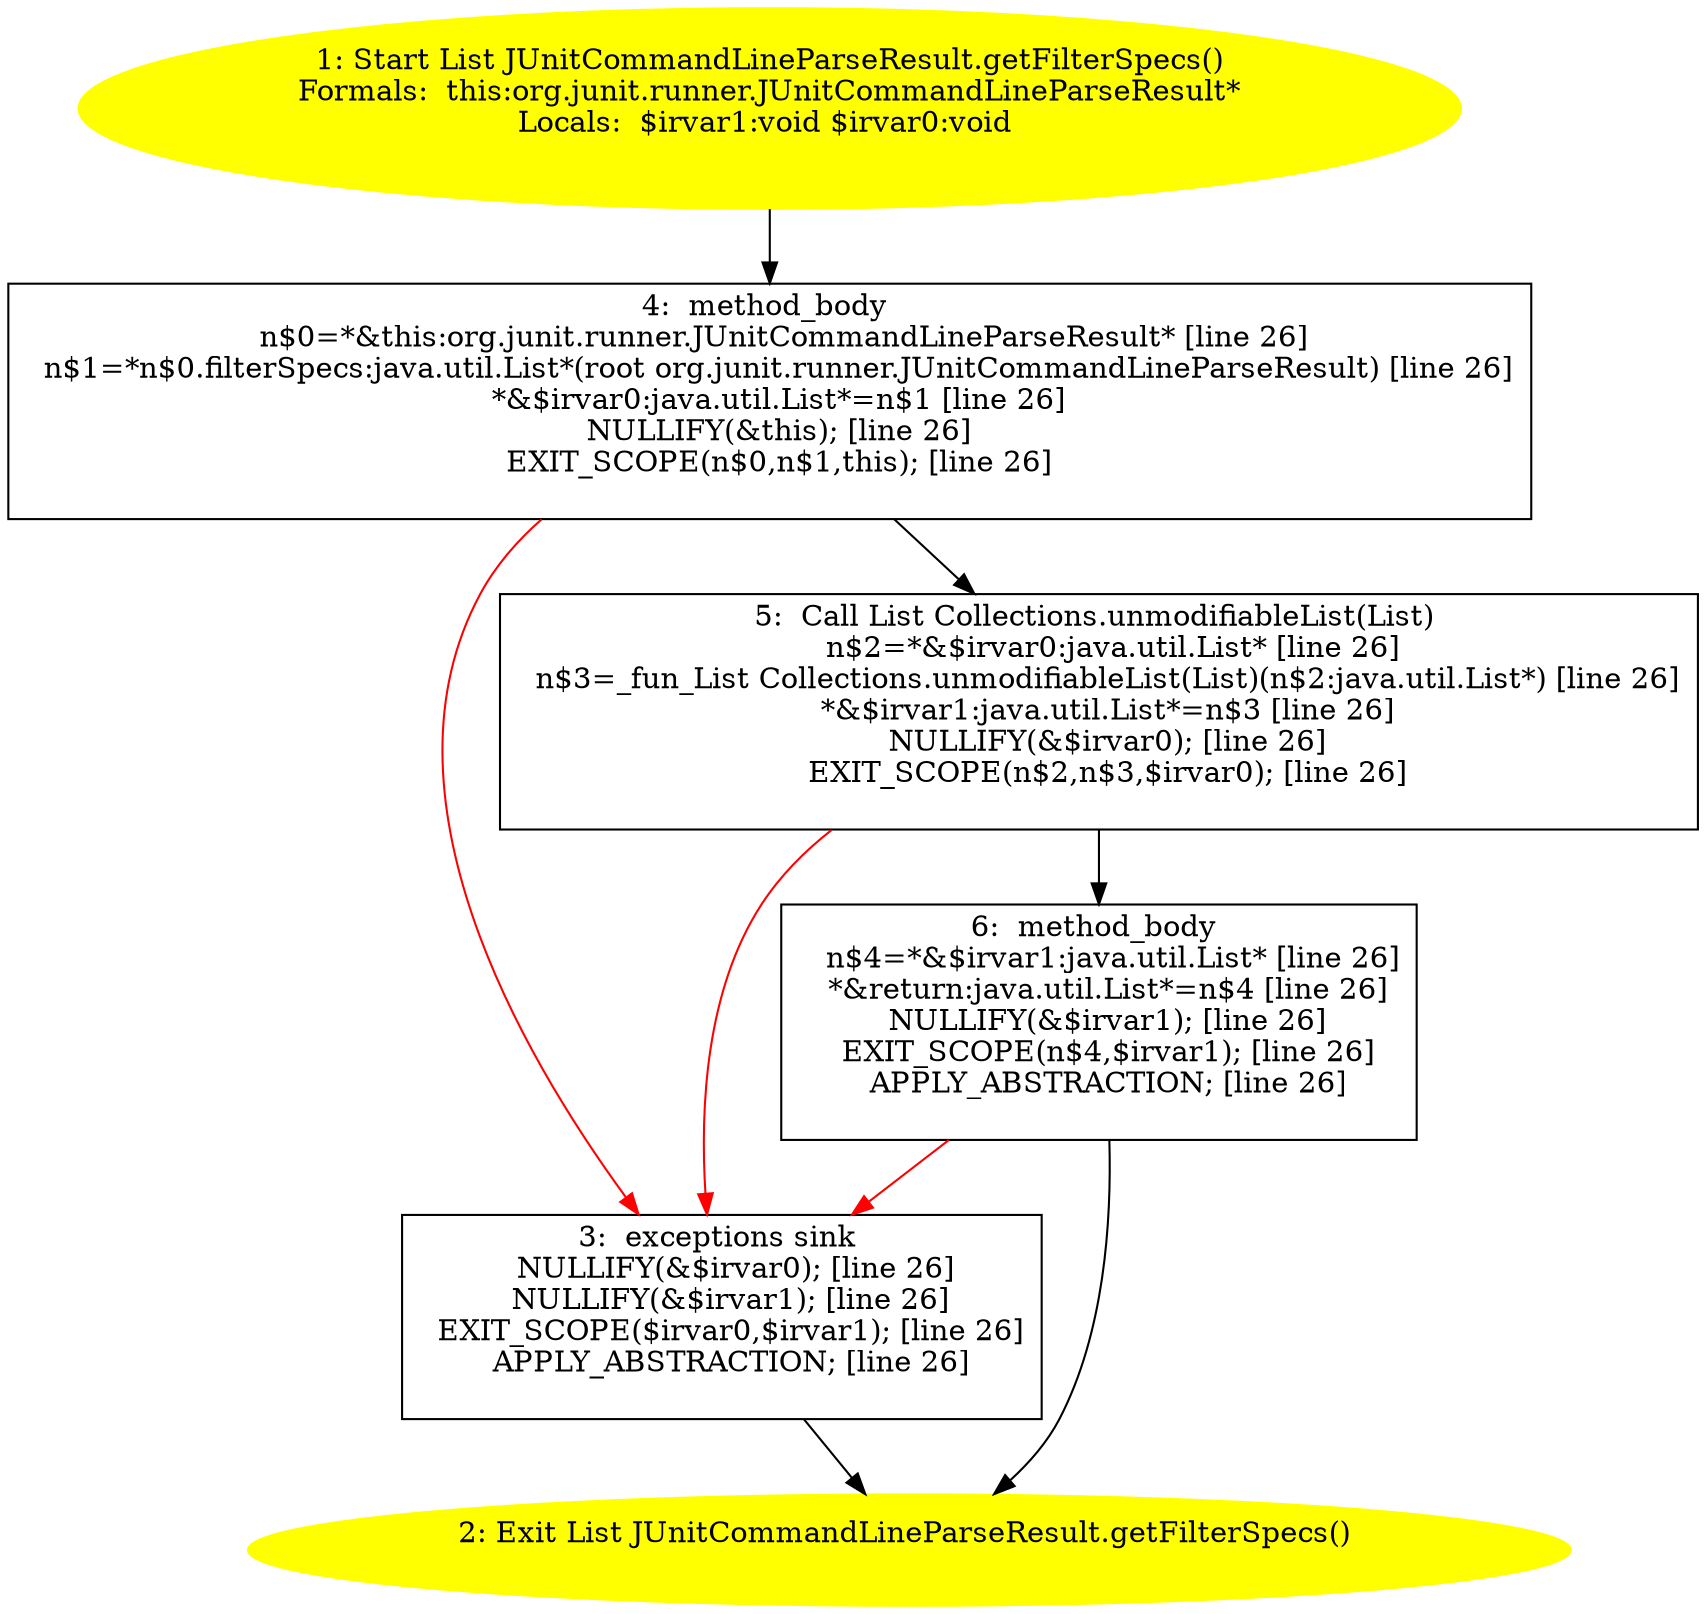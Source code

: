 /* @generated */
digraph cfg {
"org.junit.runner.JUnitCommandLineParseResult.getFilterSpecs():java.util.List.091b7836b9d2cbda854878725a26eca3_1" [label="1: Start List JUnitCommandLineParseResult.getFilterSpecs()\nFormals:  this:org.junit.runner.JUnitCommandLineParseResult*\nLocals:  $irvar1:void $irvar0:void \n  " color=yellow style=filled]
	

	 "org.junit.runner.JUnitCommandLineParseResult.getFilterSpecs():java.util.List.091b7836b9d2cbda854878725a26eca3_1" -> "org.junit.runner.JUnitCommandLineParseResult.getFilterSpecs():java.util.List.091b7836b9d2cbda854878725a26eca3_4" ;
"org.junit.runner.JUnitCommandLineParseResult.getFilterSpecs():java.util.List.091b7836b9d2cbda854878725a26eca3_2" [label="2: Exit List JUnitCommandLineParseResult.getFilterSpecs() \n  " color=yellow style=filled]
	

"org.junit.runner.JUnitCommandLineParseResult.getFilterSpecs():java.util.List.091b7836b9d2cbda854878725a26eca3_3" [label="3:  exceptions sink \n   NULLIFY(&$irvar0); [line 26]\n  NULLIFY(&$irvar1); [line 26]\n  EXIT_SCOPE($irvar0,$irvar1); [line 26]\n  APPLY_ABSTRACTION; [line 26]\n " shape="box"]
	

	 "org.junit.runner.JUnitCommandLineParseResult.getFilterSpecs():java.util.List.091b7836b9d2cbda854878725a26eca3_3" -> "org.junit.runner.JUnitCommandLineParseResult.getFilterSpecs():java.util.List.091b7836b9d2cbda854878725a26eca3_2" ;
"org.junit.runner.JUnitCommandLineParseResult.getFilterSpecs():java.util.List.091b7836b9d2cbda854878725a26eca3_4" [label="4:  method_body \n   n$0=*&this:org.junit.runner.JUnitCommandLineParseResult* [line 26]\n  n$1=*n$0.filterSpecs:java.util.List*(root org.junit.runner.JUnitCommandLineParseResult) [line 26]\n  *&$irvar0:java.util.List*=n$1 [line 26]\n  NULLIFY(&this); [line 26]\n  EXIT_SCOPE(n$0,n$1,this); [line 26]\n " shape="box"]
	

	 "org.junit.runner.JUnitCommandLineParseResult.getFilterSpecs():java.util.List.091b7836b9d2cbda854878725a26eca3_4" -> "org.junit.runner.JUnitCommandLineParseResult.getFilterSpecs():java.util.List.091b7836b9d2cbda854878725a26eca3_5" ;
	 "org.junit.runner.JUnitCommandLineParseResult.getFilterSpecs():java.util.List.091b7836b9d2cbda854878725a26eca3_4" -> "org.junit.runner.JUnitCommandLineParseResult.getFilterSpecs():java.util.List.091b7836b9d2cbda854878725a26eca3_3" [color="red" ];
"org.junit.runner.JUnitCommandLineParseResult.getFilterSpecs():java.util.List.091b7836b9d2cbda854878725a26eca3_5" [label="5:  Call List Collections.unmodifiableList(List) \n   n$2=*&$irvar0:java.util.List* [line 26]\n  n$3=_fun_List Collections.unmodifiableList(List)(n$2:java.util.List*) [line 26]\n  *&$irvar1:java.util.List*=n$3 [line 26]\n  NULLIFY(&$irvar0); [line 26]\n  EXIT_SCOPE(n$2,n$3,$irvar0); [line 26]\n " shape="box"]
	

	 "org.junit.runner.JUnitCommandLineParseResult.getFilterSpecs():java.util.List.091b7836b9d2cbda854878725a26eca3_5" -> "org.junit.runner.JUnitCommandLineParseResult.getFilterSpecs():java.util.List.091b7836b9d2cbda854878725a26eca3_6" ;
	 "org.junit.runner.JUnitCommandLineParseResult.getFilterSpecs():java.util.List.091b7836b9d2cbda854878725a26eca3_5" -> "org.junit.runner.JUnitCommandLineParseResult.getFilterSpecs():java.util.List.091b7836b9d2cbda854878725a26eca3_3" [color="red" ];
"org.junit.runner.JUnitCommandLineParseResult.getFilterSpecs():java.util.List.091b7836b9d2cbda854878725a26eca3_6" [label="6:  method_body \n   n$4=*&$irvar1:java.util.List* [line 26]\n  *&return:java.util.List*=n$4 [line 26]\n  NULLIFY(&$irvar1); [line 26]\n  EXIT_SCOPE(n$4,$irvar1); [line 26]\n  APPLY_ABSTRACTION; [line 26]\n " shape="box"]
	

	 "org.junit.runner.JUnitCommandLineParseResult.getFilterSpecs():java.util.List.091b7836b9d2cbda854878725a26eca3_6" -> "org.junit.runner.JUnitCommandLineParseResult.getFilterSpecs():java.util.List.091b7836b9d2cbda854878725a26eca3_2" ;
	 "org.junit.runner.JUnitCommandLineParseResult.getFilterSpecs():java.util.List.091b7836b9d2cbda854878725a26eca3_6" -> "org.junit.runner.JUnitCommandLineParseResult.getFilterSpecs():java.util.List.091b7836b9d2cbda854878725a26eca3_3" [color="red" ];
}
